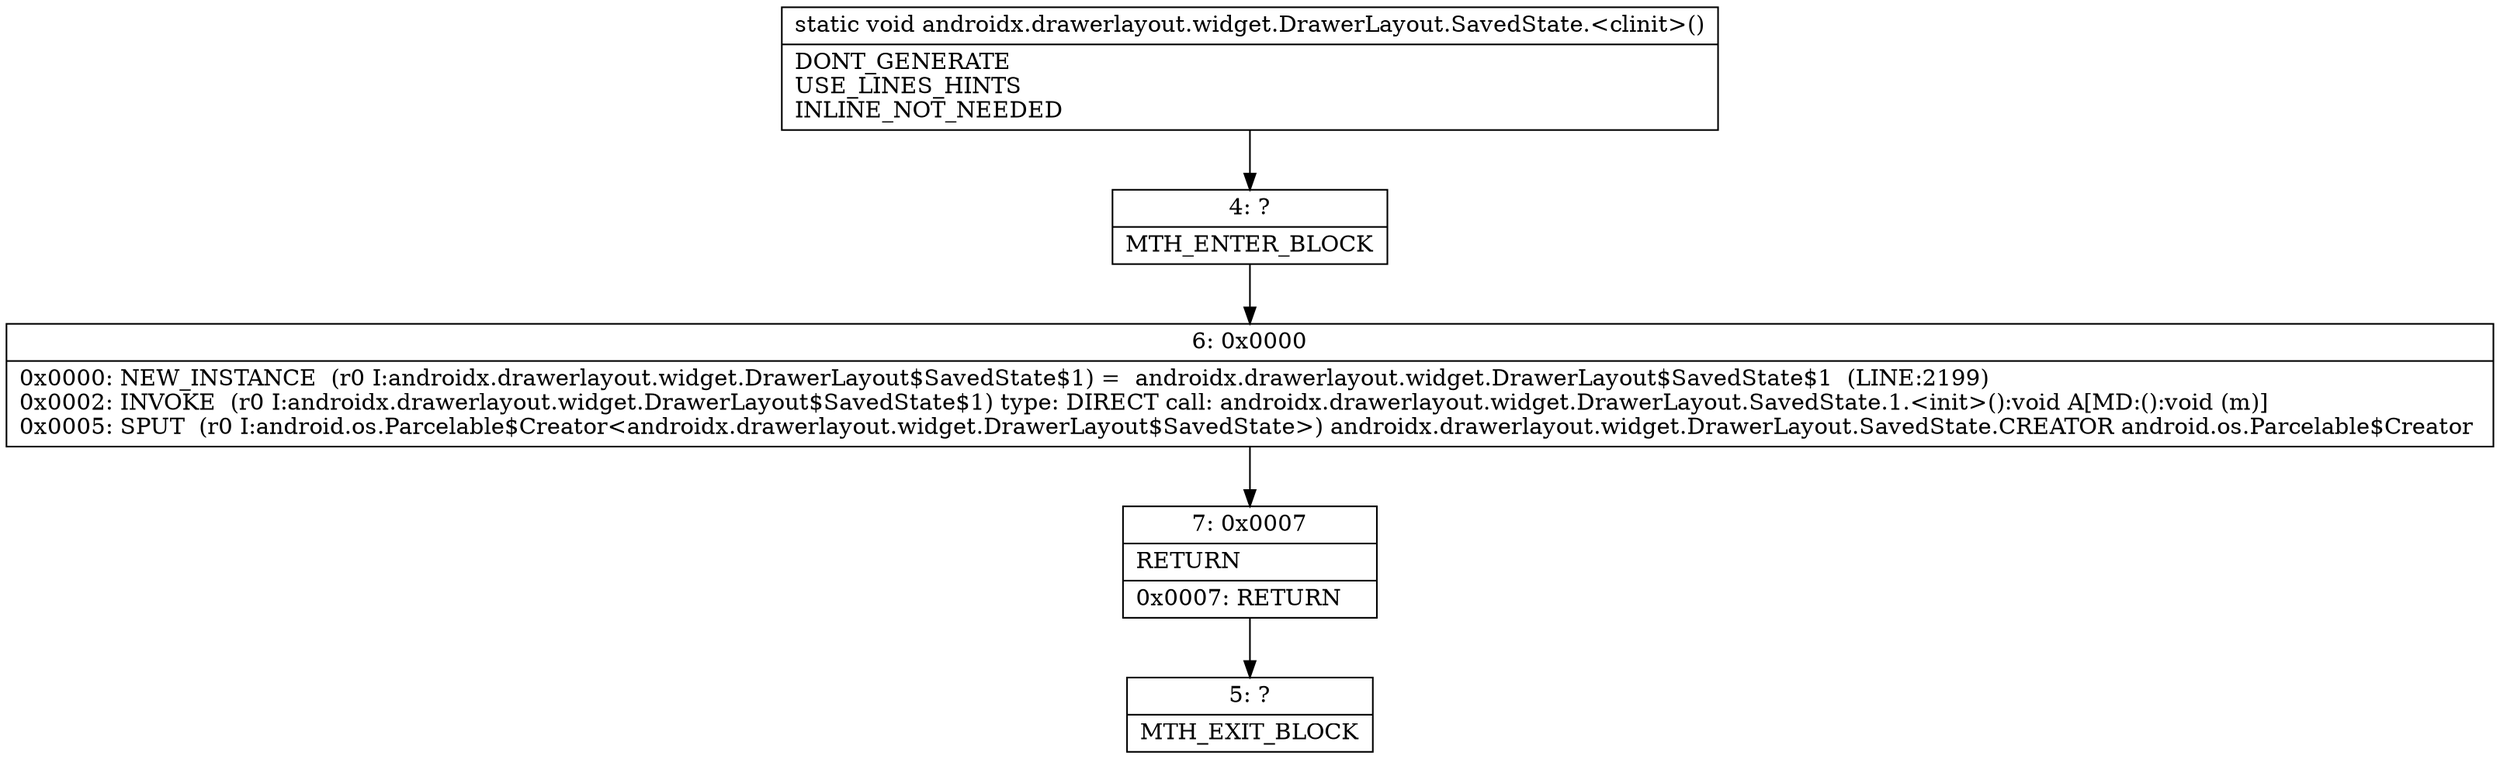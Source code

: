 digraph "CFG forandroidx.drawerlayout.widget.DrawerLayout.SavedState.\<clinit\>()V" {
Node_4 [shape=record,label="{4\:\ ?|MTH_ENTER_BLOCK\l}"];
Node_6 [shape=record,label="{6\:\ 0x0000|0x0000: NEW_INSTANCE  (r0 I:androidx.drawerlayout.widget.DrawerLayout$SavedState$1) =  androidx.drawerlayout.widget.DrawerLayout$SavedState$1  (LINE:2199)\l0x0002: INVOKE  (r0 I:androidx.drawerlayout.widget.DrawerLayout$SavedState$1) type: DIRECT call: androidx.drawerlayout.widget.DrawerLayout.SavedState.1.\<init\>():void A[MD:():void (m)]\l0x0005: SPUT  (r0 I:android.os.Parcelable$Creator\<androidx.drawerlayout.widget.DrawerLayout$SavedState\>) androidx.drawerlayout.widget.DrawerLayout.SavedState.CREATOR android.os.Parcelable$Creator \l}"];
Node_7 [shape=record,label="{7\:\ 0x0007|RETURN\l|0x0007: RETURN   \l}"];
Node_5 [shape=record,label="{5\:\ ?|MTH_EXIT_BLOCK\l}"];
MethodNode[shape=record,label="{static void androidx.drawerlayout.widget.DrawerLayout.SavedState.\<clinit\>()  | DONT_GENERATE\lUSE_LINES_HINTS\lINLINE_NOT_NEEDED\l}"];
MethodNode -> Node_4;Node_4 -> Node_6;
Node_6 -> Node_7;
Node_7 -> Node_5;
}

